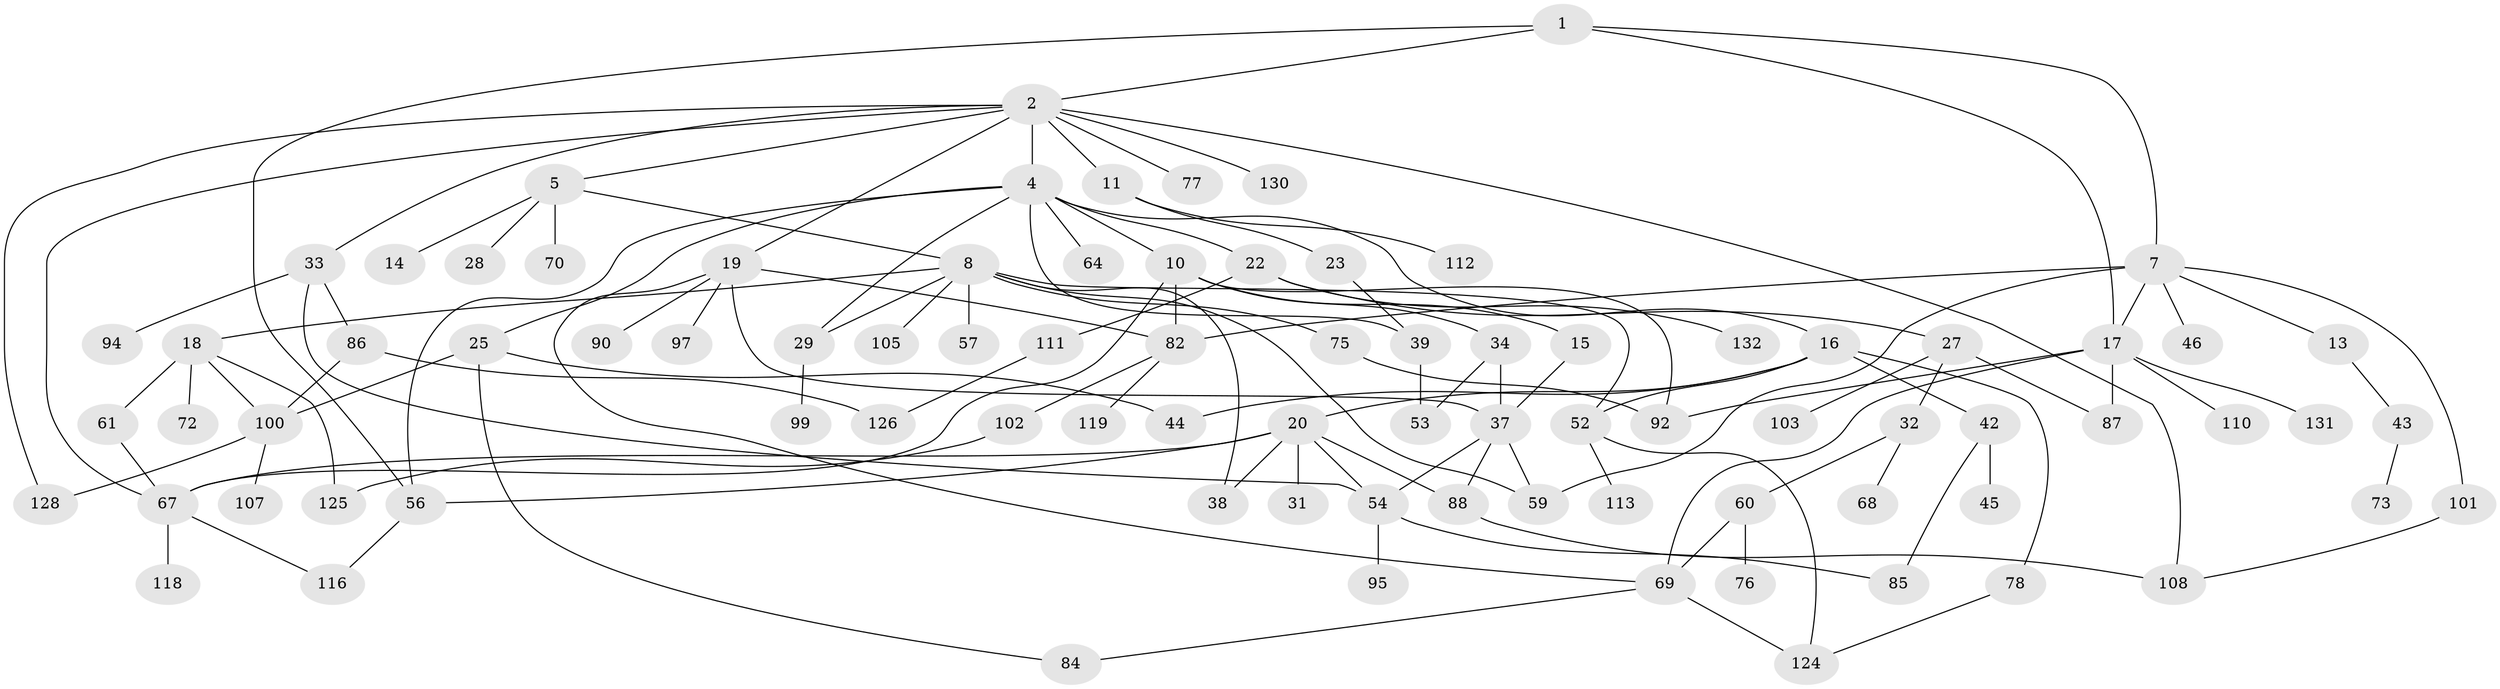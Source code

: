 // original degree distribution, {3: 0.23484848484848486, 10: 0.007575757575757576, 6: 0.022727272727272728, 4: 0.10606060606060606, 7: 0.015151515151515152, 5: 0.06060606060606061, 2: 0.2878787878787879, 1: 0.26515151515151514}
// Generated by graph-tools (version 1.1) at 2025/10/02/27/25 16:10:53]
// undirected, 86 vertices, 123 edges
graph export_dot {
graph [start="1"]
  node [color=gray90,style=filled];
  1 [super="+55"];
  2 [super="+3"];
  4 [super="+9"];
  5 [super="+6"];
  7 [super="+74"];
  8 [super="+12"];
  10 [super="+21"];
  11 [super="+40"];
  13;
  14;
  15 [super="+24"];
  16 [super="+114"];
  17 [super="+35"];
  18 [super="+50"];
  19 [super="+26"];
  20 [super="+30"];
  22 [super="+48"];
  23;
  25 [super="+41"];
  27 [super="+36"];
  28;
  29 [super="+65"];
  31;
  32 [super="+49"];
  33 [super="+66"];
  34 [super="+81"];
  37 [super="+47"];
  38;
  39 [super="+58"];
  42;
  43 [super="+51"];
  44 [super="+79"];
  45;
  46;
  52 [super="+71"];
  53 [super="+117"];
  54 [super="+63"];
  56 [super="+98"];
  57 [super="+62"];
  59;
  60 [super="+109"];
  61 [super="+89"];
  64;
  67 [super="+115"];
  68;
  69 [super="+123"];
  70;
  72 [super="+80"];
  73;
  75 [super="+93"];
  76;
  77 [super="+121"];
  78 [super="+91"];
  82 [super="+83"];
  84;
  85 [super="+129"];
  86 [super="+104"];
  87;
  88 [super="+120"];
  90;
  92 [super="+96"];
  94;
  95;
  97;
  99;
  100 [super="+106"];
  101;
  102;
  103;
  105;
  107;
  108;
  110 [super="+122"];
  111;
  112;
  113;
  116;
  118;
  119;
  124 [super="+127"];
  125;
  126;
  128;
  130;
  131;
  132;
  1 -- 2;
  1 -- 7;
  1 -- 56;
  1 -- 17;
  2 -- 4;
  2 -- 11;
  2 -- 19;
  2 -- 77;
  2 -- 128;
  2 -- 130;
  2 -- 108;
  2 -- 33;
  2 -- 5;
  2 -- 67;
  4 -- 10;
  4 -- 25;
  4 -- 29;
  4 -- 39;
  4 -- 16;
  4 -- 64;
  4 -- 22;
  4 -- 56;
  5 -- 28;
  5 -- 8;
  5 -- 70;
  5 -- 14;
  7 -- 13;
  7 -- 17;
  7 -- 46;
  7 -- 59;
  7 -- 101;
  7 -- 82;
  8 -- 57;
  8 -- 75;
  8 -- 59;
  8 -- 29;
  8 -- 38;
  8 -- 105;
  8 -- 18;
  8 -- 52;
  10 -- 15;
  10 -- 34;
  10 -- 67;
  10 -- 82;
  10 -- 92;
  11 -- 23;
  11 -- 112;
  13 -- 43;
  15 -- 37;
  16 -- 20;
  16 -- 42;
  16 -- 52;
  16 -- 78;
  16 -- 44;
  17 -- 92 [weight=2];
  17 -- 131;
  17 -- 69;
  17 -- 87;
  17 -- 110;
  18 -- 61;
  18 -- 72;
  18 -- 100;
  18 -- 125;
  19 -- 90;
  19 -- 97;
  19 -- 37;
  19 -- 82;
  19 -- 69;
  20 -- 31;
  20 -- 67;
  20 -- 54;
  20 -- 38;
  20 -- 88;
  20 -- 56;
  22 -- 27;
  22 -- 132;
  22 -- 111;
  23 -- 39;
  25 -- 100;
  25 -- 44;
  25 -- 84;
  27 -- 32;
  27 -- 87;
  27 -- 103;
  29 -- 99;
  32 -- 60;
  32 -- 68;
  33 -- 86;
  33 -- 54;
  33 -- 94;
  34 -- 53 [weight=2];
  34 -- 37;
  37 -- 88;
  37 -- 59;
  37 -- 54;
  39 -- 53;
  42 -- 45;
  42 -- 85;
  43 -- 73;
  52 -- 113;
  52 -- 124;
  54 -- 95;
  54 -- 85;
  56 -- 116;
  60 -- 76;
  60 -- 69;
  61 -- 67;
  67 -- 116;
  67 -- 118;
  69 -- 84;
  69 -- 124;
  75 -- 92;
  78 -- 124;
  82 -- 102;
  82 -- 119;
  86 -- 100;
  86 -- 126;
  88 -- 108;
  100 -- 107;
  100 -- 128;
  101 -- 108;
  102 -- 125;
  111 -- 126;
}
